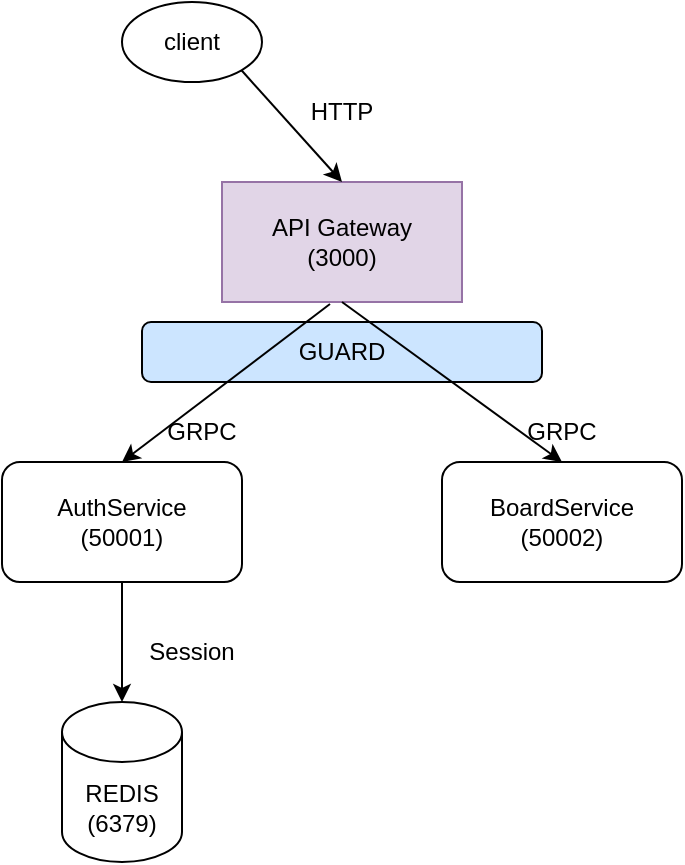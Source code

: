<mxfile version="18.0.1" type="github">
  <diagram id="upFG02rAQi9TBVUUuuCd" name="Page-1">
    <mxGraphModel dx="1349" dy="802" grid="1" gridSize="10" guides="1" tooltips="1" connect="1" arrows="1" fold="1" page="1" pageScale="1" pageWidth="827" pageHeight="1169" math="0" shadow="0">
      <root>
        <mxCell id="0" />
        <mxCell id="1" parent="0" />
        <mxCell id="FiZGSp2ZepkQso1qt76i-15" value="GUARD" style="rounded=1;whiteSpace=wrap;html=1;fillColor=#CCE5FF;" vertex="1" parent="1">
          <mxGeometry x="110" y="200" width="200" height="30" as="geometry" />
        </mxCell>
        <mxCell id="FiZGSp2ZepkQso1qt76i-1" value="API Gateway&lt;br&gt;(3000)" style="rounded=0;whiteSpace=wrap;html=1;fillColor=#e1d5e7;strokeColor=#9673a6;" vertex="1" parent="1">
          <mxGeometry x="150" y="130" width="120" height="60" as="geometry" />
        </mxCell>
        <mxCell id="FiZGSp2ZepkQso1qt76i-2" value="client" style="ellipse;whiteSpace=wrap;html=1;" vertex="1" parent="1">
          <mxGeometry x="100" y="40" width="70" height="40" as="geometry" />
        </mxCell>
        <mxCell id="FiZGSp2ZepkQso1qt76i-3" value="AuthService&lt;br&gt;(50001)" style="rounded=1;whiteSpace=wrap;html=1;" vertex="1" parent="1">
          <mxGeometry x="40" y="270" width="120" height="60" as="geometry" />
        </mxCell>
        <mxCell id="FiZGSp2ZepkQso1qt76i-4" value="BoardService&lt;br&gt;(50002)" style="rounded=1;whiteSpace=wrap;html=1;" vertex="1" parent="1">
          <mxGeometry x="260" y="270" width="120" height="60" as="geometry" />
        </mxCell>
        <mxCell id="FiZGSp2ZepkQso1qt76i-5" value="" style="endArrow=classic;html=1;rounded=0;exitX=1;exitY=1;exitDx=0;exitDy=0;entryX=0.5;entryY=0;entryDx=0;entryDy=0;" edge="1" parent="1" source="FiZGSp2ZepkQso1qt76i-2" target="FiZGSp2ZepkQso1qt76i-1">
          <mxGeometry width="50" height="50" relative="1" as="geometry">
            <mxPoint x="390" y="430" as="sourcePoint" />
            <mxPoint x="440" y="380" as="targetPoint" />
          </mxGeometry>
        </mxCell>
        <mxCell id="FiZGSp2ZepkQso1qt76i-6" value="HTTP" style="text;html=1;strokeColor=none;fillColor=none;align=center;verticalAlign=middle;whiteSpace=wrap;rounded=0;" vertex="1" parent="1">
          <mxGeometry x="180" y="80" width="60" height="30" as="geometry" />
        </mxCell>
        <mxCell id="FiZGSp2ZepkQso1qt76i-7" value="REDIS&lt;br&gt;(6379)" style="shape=cylinder3;whiteSpace=wrap;html=1;boundedLbl=1;backgroundOutline=1;size=15;" vertex="1" parent="1">
          <mxGeometry x="70" y="390" width="60" height="80" as="geometry" />
        </mxCell>
        <mxCell id="FiZGSp2ZepkQso1qt76i-8" value="" style="endArrow=classic;html=1;rounded=0;exitX=0.5;exitY=1;exitDx=0;exitDy=0;entryX=0.5;entryY=0;entryDx=0;entryDy=0;entryPerimeter=0;" edge="1" parent="1" source="FiZGSp2ZepkQso1qt76i-3" target="FiZGSp2ZepkQso1qt76i-7">
          <mxGeometry width="50" height="50" relative="1" as="geometry">
            <mxPoint x="390" y="410" as="sourcePoint" />
            <mxPoint x="440" y="360" as="targetPoint" />
          </mxGeometry>
        </mxCell>
        <mxCell id="FiZGSp2ZepkQso1qt76i-9" value="Session" style="text;html=1;strokeColor=none;fillColor=none;align=center;verticalAlign=middle;whiteSpace=wrap;rounded=0;" vertex="1" parent="1">
          <mxGeometry x="105" y="350" width="60" height="30" as="geometry" />
        </mxCell>
        <mxCell id="FiZGSp2ZepkQso1qt76i-10" value="" style="endArrow=classic;html=1;rounded=0;exitX=0.45;exitY=1.017;exitDx=0;exitDy=0;exitPerimeter=0;entryX=0.5;entryY=0;entryDx=0;entryDy=0;" edge="1" parent="1" source="FiZGSp2ZepkQso1qt76i-1" target="FiZGSp2ZepkQso1qt76i-3">
          <mxGeometry width="50" height="50" relative="1" as="geometry">
            <mxPoint x="390" y="410" as="sourcePoint" />
            <mxPoint x="440" y="360" as="targetPoint" />
          </mxGeometry>
        </mxCell>
        <mxCell id="FiZGSp2ZepkQso1qt76i-11" value="GRPC" style="text;html=1;strokeColor=none;fillColor=none;align=center;verticalAlign=middle;whiteSpace=wrap;rounded=0;" vertex="1" parent="1">
          <mxGeometry x="110" y="240" width="60" height="30" as="geometry" />
        </mxCell>
        <mxCell id="FiZGSp2ZepkQso1qt76i-12" value="GRPC" style="text;html=1;strokeColor=none;fillColor=none;align=center;verticalAlign=middle;whiteSpace=wrap;rounded=0;" vertex="1" parent="1">
          <mxGeometry x="290" y="240" width="60" height="30" as="geometry" />
        </mxCell>
        <mxCell id="FiZGSp2ZepkQso1qt76i-14" value="" style="endArrow=classic;html=1;rounded=0;exitX=0.5;exitY=1;exitDx=0;exitDy=0;entryX=0.5;entryY=0;entryDx=0;entryDy=0;" edge="1" parent="1" source="FiZGSp2ZepkQso1qt76i-1" target="FiZGSp2ZepkQso1qt76i-4">
          <mxGeometry width="50" height="50" relative="1" as="geometry">
            <mxPoint x="390" y="410" as="sourcePoint" />
            <mxPoint x="440" y="360" as="targetPoint" />
          </mxGeometry>
        </mxCell>
      </root>
    </mxGraphModel>
  </diagram>
</mxfile>
